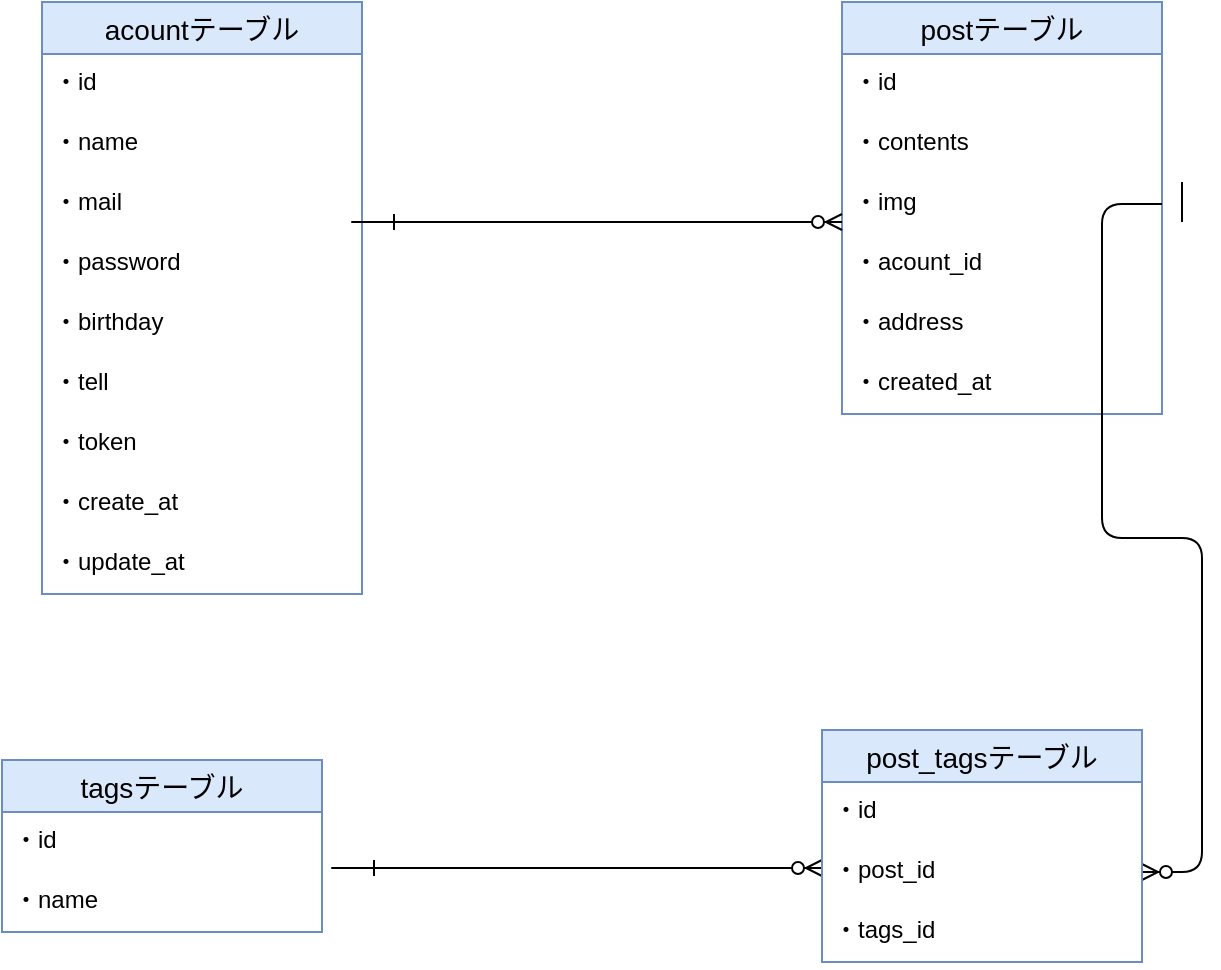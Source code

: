 <mxfile version="13.6.5">
    <diagram id="Yv7nQ8hxuH32lX6fDstd" name="ページ1">
        <mxGraphModel dx="1118" dy="572" grid="1" gridSize="10" guides="1" tooltips="1" connect="1" arrows="1" fold="1" page="1" pageScale="1" pageWidth="827" pageHeight="1169" math="0" shadow="0">
            <root>
                <mxCell id="0"/>
                <mxCell id="1" parent="0"/>
                <mxCell id="49Stf7GIkO12rBdrzVtJ-1" value="acountテーブル" style="swimlane;fontStyle=0;childLayout=stackLayout;horizontal=1;startSize=26;horizontalStack=0;resizeParent=1;resizeParentMax=0;resizeLast=0;collapsible=1;marginBottom=0;align=center;fontSize=14;fillColor=#dae8fc;strokeColor=#6c8ebf;" parent="1" vertex="1">
                    <mxGeometry x="80" y="40" width="160" height="296" as="geometry"/>
                </mxCell>
                <mxCell id="49Stf7GIkO12rBdrzVtJ-2" value="・id" style="text;strokeColor=none;fillColor=none;spacingLeft=4;spacingRight=4;overflow=hidden;rotatable=0;points=[[0,0.5],[1,0.5]];portConstraint=eastwest;fontSize=12;" parent="49Stf7GIkO12rBdrzVtJ-1" vertex="1">
                    <mxGeometry y="26" width="160" height="30" as="geometry"/>
                </mxCell>
                <mxCell id="49Stf7GIkO12rBdrzVtJ-3" value="・name" style="text;strokeColor=none;fillColor=none;spacingLeft=4;spacingRight=4;overflow=hidden;rotatable=0;points=[[0,0.5],[1,0.5]];portConstraint=eastwest;fontSize=12;" parent="49Stf7GIkO12rBdrzVtJ-1" vertex="1">
                    <mxGeometry y="56" width="160" height="30" as="geometry"/>
                </mxCell>
                <mxCell id="49Stf7GIkO12rBdrzVtJ-5" value="・mail" style="text;strokeColor=none;fillColor=none;spacingLeft=4;spacingRight=4;overflow=hidden;rotatable=0;points=[[0,0.5],[1,0.5]];portConstraint=eastwest;fontSize=12;" parent="49Stf7GIkO12rBdrzVtJ-1" vertex="1">
                    <mxGeometry y="86" width="160" height="30" as="geometry"/>
                </mxCell>
                <mxCell id="49Stf7GIkO12rBdrzVtJ-6" value="・password" style="text;strokeColor=none;fillColor=none;spacingLeft=4;spacingRight=4;overflow=hidden;rotatable=0;points=[[0,0.5],[1,0.5]];portConstraint=eastwest;fontSize=12;" parent="49Stf7GIkO12rBdrzVtJ-1" vertex="1">
                    <mxGeometry y="116" width="160" height="30" as="geometry"/>
                </mxCell>
                <mxCell id="49Stf7GIkO12rBdrzVtJ-7" value="・birthday" style="text;strokeColor=none;fillColor=none;spacingLeft=4;spacingRight=4;overflow=hidden;rotatable=0;points=[[0,0.5],[1,0.5]];portConstraint=eastwest;fontSize=12;" parent="49Stf7GIkO12rBdrzVtJ-1" vertex="1">
                    <mxGeometry y="146" width="160" height="30" as="geometry"/>
                </mxCell>
                <mxCell id="49Stf7GIkO12rBdrzVtJ-8" value="・tell" style="text;strokeColor=none;fillColor=none;spacingLeft=4;spacingRight=4;overflow=hidden;rotatable=0;points=[[0,0.5],[1,0.5]];portConstraint=eastwest;fontSize=12;" parent="49Stf7GIkO12rBdrzVtJ-1" vertex="1">
                    <mxGeometry y="176" width="160" height="30" as="geometry"/>
                </mxCell>
                <mxCell id="49Stf7GIkO12rBdrzVtJ-9" value="・token" style="text;strokeColor=none;fillColor=none;spacingLeft=4;spacingRight=4;overflow=hidden;rotatable=0;points=[[0,0.5],[1,0.5]];portConstraint=eastwest;fontSize=12;" parent="49Stf7GIkO12rBdrzVtJ-1" vertex="1">
                    <mxGeometry y="206" width="160" height="30" as="geometry"/>
                </mxCell>
                <mxCell id="49Stf7GIkO12rBdrzVtJ-10" value="・create_at" style="text;strokeColor=none;fillColor=none;spacingLeft=4;spacingRight=4;overflow=hidden;rotatable=0;points=[[0,0.5],[1,0.5]];portConstraint=eastwest;fontSize=12;" parent="49Stf7GIkO12rBdrzVtJ-1" vertex="1">
                    <mxGeometry y="236" width="160" height="30" as="geometry"/>
                </mxCell>
                <mxCell id="49Stf7GIkO12rBdrzVtJ-4" value="・update_at" style="text;strokeColor=none;fillColor=none;spacingLeft=4;spacingRight=4;overflow=hidden;rotatable=0;points=[[0,0.5],[1,0.5]];portConstraint=eastwest;fontSize=12;" parent="49Stf7GIkO12rBdrzVtJ-1" vertex="1">
                    <mxGeometry y="266" width="160" height="30" as="geometry"/>
                </mxCell>
                <mxCell id="49Stf7GIkO12rBdrzVtJ-11" value="postテーブル" style="swimlane;fontStyle=0;childLayout=stackLayout;horizontal=1;startSize=26;horizontalStack=0;resizeParent=1;resizeParentMax=0;resizeLast=0;collapsible=1;marginBottom=0;align=center;fontSize=14;labelBackgroundColor=none;fillColor=#dae8fc;strokeColor=#6c8ebf;" parent="1" vertex="1">
                    <mxGeometry x="480" y="40" width="160" height="206" as="geometry"/>
                </mxCell>
                <mxCell id="49Stf7GIkO12rBdrzVtJ-12" value="・id" style="text;strokeColor=none;fillColor=none;spacingLeft=4;spacingRight=4;overflow=hidden;rotatable=0;points=[[0,0.5],[1,0.5]];portConstraint=eastwest;fontSize=12;" parent="49Stf7GIkO12rBdrzVtJ-11" vertex="1">
                    <mxGeometry y="26" width="160" height="30" as="geometry"/>
                </mxCell>
                <mxCell id="49Stf7GIkO12rBdrzVtJ-13" value="・contents" style="text;strokeColor=none;fillColor=none;spacingLeft=4;spacingRight=4;overflow=hidden;rotatable=0;points=[[0,0.5],[1,0.5]];portConstraint=eastwest;fontSize=12;" parent="49Stf7GIkO12rBdrzVtJ-11" vertex="1">
                    <mxGeometry y="56" width="160" height="30" as="geometry"/>
                </mxCell>
                <mxCell id="4" value="・img" style="text;strokeColor=none;fillColor=none;spacingLeft=4;spacingRight=4;overflow=hidden;rotatable=0;points=[[0,0.5],[1,0.5]];portConstraint=eastwest;fontSize=12;" vertex="1" parent="49Stf7GIkO12rBdrzVtJ-11">
                    <mxGeometry y="86" width="160" height="30" as="geometry"/>
                </mxCell>
                <mxCell id="49Stf7GIkO12rBdrzVtJ-14" value="・acount_id" style="text;strokeColor=none;fillColor=none;spacingLeft=4;spacingRight=4;overflow=hidden;rotatable=0;points=[[0,0.5],[1,0.5]];portConstraint=eastwest;fontSize=12;" parent="49Stf7GIkO12rBdrzVtJ-11" vertex="1">
                    <mxGeometry y="116" width="160" height="30" as="geometry"/>
                </mxCell>
                <mxCell id="49Stf7GIkO12rBdrzVtJ-15" value="・address" style="text;strokeColor=none;fillColor=none;spacingLeft=4;spacingRight=4;overflow=hidden;rotatable=0;points=[[0,0.5],[1,0.5]];portConstraint=eastwest;fontSize=12;" parent="49Stf7GIkO12rBdrzVtJ-11" vertex="1">
                    <mxGeometry y="146" width="160" height="30" as="geometry"/>
                </mxCell>
                <mxCell id="49Stf7GIkO12rBdrzVtJ-16" value="・created_at" style="text;strokeColor=none;fillColor=none;spacingLeft=4;spacingRight=4;overflow=hidden;rotatable=0;points=[[0,0.5],[1,0.5]];portConstraint=eastwest;fontSize=12;" parent="49Stf7GIkO12rBdrzVtJ-11" vertex="1">
                    <mxGeometry y="176" width="160" height="30" as="geometry"/>
                </mxCell>
                <mxCell id="49Stf7GIkO12rBdrzVtJ-39" value="" style="group" parent="1" vertex="1" connectable="0">
                    <mxGeometry x="260" y="150" width="220" as="geometry"/>
                </mxCell>
                <mxCell id="49Stf7GIkO12rBdrzVtJ-29" value="" style="edgeStyle=entityRelationEdgeStyle;fontSize=12;html=1;endArrow=ERzeroToMany;endFill=1;" parent="49Stf7GIkO12rBdrzVtJ-39" edge="1">
                    <mxGeometry width="100" height="100" relative="1" as="geometry">
                        <mxPoint x="100" as="sourcePoint"/>
                        <mxPoint x="220" as="targetPoint"/>
                    </mxGeometry>
                </mxCell>
                <mxCell id="49Stf7GIkO12rBdrzVtJ-32" value="" style="edgeStyle=entityRelationEdgeStyle;fontSize=12;html=1;endArrow=ERone;endFill=1;" parent="49Stf7GIkO12rBdrzVtJ-39" edge="1">
                    <mxGeometry width="100" height="100" relative="1" as="geometry">
                        <mxPoint x="180" as="sourcePoint"/>
                        <mxPoint as="targetPoint"/>
                    </mxGeometry>
                </mxCell>
                <mxCell id="49Stf7GIkO12rBdrzVtJ-40" value="" style="edgeStyle=entityRelationEdgeStyle;fontSize=12;html=1;endArrow=ERzeroToMany;endFill=1;exitX=1;exitY=0.5;exitDx=0;exitDy=0;" parent="1" source="4" target="49Stf7GIkO12rBdrzVtJ-25" edge="1">
                    <mxGeometry width="100" height="100" relative="1" as="geometry">
                        <mxPoint x="640" y="336" as="sourcePoint"/>
                        <mxPoint x="740" y="236" as="targetPoint"/>
                    </mxGeometry>
                </mxCell>
                <mxCell id="49Stf7GIkO12rBdrzVtJ-41" value="" style="group" parent="1" vertex="1" connectable="0">
                    <mxGeometry x="250" y="473" width="220" as="geometry"/>
                </mxCell>
                <mxCell id="49Stf7GIkO12rBdrzVtJ-42" value="" style="edgeStyle=entityRelationEdgeStyle;fontSize=12;html=1;endArrow=ERzeroToMany;endFill=1;" parent="49Stf7GIkO12rBdrzVtJ-41" edge="1">
                    <mxGeometry width="100" height="100" relative="1" as="geometry">
                        <mxPoint x="100" as="sourcePoint"/>
                        <mxPoint x="220" as="targetPoint"/>
                    </mxGeometry>
                </mxCell>
                <mxCell id="49Stf7GIkO12rBdrzVtJ-43" value="" style="edgeStyle=entityRelationEdgeStyle;fontSize=12;html=1;endArrow=ERone;endFill=1;" parent="49Stf7GIkO12rBdrzVtJ-41" edge="1">
                    <mxGeometry width="100" height="100" relative="1" as="geometry">
                        <mxPoint x="180" as="sourcePoint"/>
                        <mxPoint as="targetPoint"/>
                    </mxGeometry>
                </mxCell>
                <mxCell id="49Stf7GIkO12rBdrzVtJ-46" value="" style="endArrow=none;html=1;" parent="1" edge="1">
                    <mxGeometry width="50" height="50" relative="1" as="geometry">
                        <mxPoint x="650" y="150" as="sourcePoint"/>
                        <mxPoint x="650" y="130" as="targetPoint"/>
                        <Array as="points"/>
                    </mxGeometry>
                </mxCell>
                <mxCell id="49Stf7GIkO12rBdrzVtJ-23" value="post_tagsテーブル" style="swimlane;fontStyle=0;childLayout=stackLayout;horizontal=1;startSize=26;horizontalStack=0;resizeParent=1;resizeParentMax=0;resizeLast=0;collapsible=1;marginBottom=0;align=center;fontSize=14;fillColor=#dae8fc;strokeColor=#6c8ebf;" parent="1" vertex="1">
                    <mxGeometry x="470" y="404" width="160" height="116" as="geometry"/>
                </mxCell>
                <mxCell id="49Stf7GIkO12rBdrzVtJ-24" value="・id" style="text;strokeColor=none;fillColor=none;spacingLeft=4;spacingRight=4;overflow=hidden;rotatable=0;points=[[0,0.5],[1,0.5]];portConstraint=eastwest;fontSize=12;" parent="49Stf7GIkO12rBdrzVtJ-23" vertex="1">
                    <mxGeometry y="26" width="160" height="30" as="geometry"/>
                </mxCell>
                <mxCell id="49Stf7GIkO12rBdrzVtJ-25" value="・post_id" style="text;strokeColor=none;fillColor=none;spacingLeft=4;spacingRight=4;overflow=hidden;rotatable=0;points=[[0,0.5],[1,0.5]];portConstraint=eastwest;fontSize=12;" parent="49Stf7GIkO12rBdrzVtJ-23" vertex="1">
                    <mxGeometry y="56" width="160" height="30" as="geometry"/>
                </mxCell>
                <mxCell id="49Stf7GIkO12rBdrzVtJ-27" value="・tags_id" style="text;strokeColor=none;fillColor=none;spacingLeft=4;spacingRight=4;overflow=hidden;rotatable=0;points=[[0,0.5],[1,0.5]];portConstraint=eastwest;fontSize=12;" parent="49Stf7GIkO12rBdrzVtJ-23" vertex="1">
                    <mxGeometry y="86" width="160" height="30" as="geometry"/>
                </mxCell>
                <mxCell id="49Stf7GIkO12rBdrzVtJ-18" value="tagsテーブル" style="swimlane;fontStyle=0;childLayout=stackLayout;horizontal=1;startSize=26;horizontalStack=0;resizeParent=1;resizeParentMax=0;resizeLast=0;collapsible=1;marginBottom=0;align=center;fontSize=14;fillColor=#dae8fc;strokeColor=#6c8ebf;" parent="1" vertex="1">
                    <mxGeometry x="60" y="419" width="160" height="86" as="geometry"/>
                </mxCell>
                <mxCell id="49Stf7GIkO12rBdrzVtJ-19" value="・id" style="text;strokeColor=none;fillColor=none;spacingLeft=4;spacingRight=4;overflow=hidden;rotatable=0;points=[[0,0.5],[1,0.5]];portConstraint=eastwest;fontSize=12;" parent="49Stf7GIkO12rBdrzVtJ-18" vertex="1">
                    <mxGeometry y="26" width="160" height="30" as="geometry"/>
                </mxCell>
                <mxCell id="49Stf7GIkO12rBdrzVtJ-22" value="・name" style="text;strokeColor=none;fillColor=none;spacingLeft=4;spacingRight=4;overflow=hidden;rotatable=0;points=[[0,0.5],[1,0.5]];portConstraint=eastwest;fontSize=12;" parent="49Stf7GIkO12rBdrzVtJ-18" vertex="1">
                    <mxGeometry y="56" width="160" height="30" as="geometry"/>
                </mxCell>
            </root>
        </mxGraphModel>
    </diagram>
</mxfile>